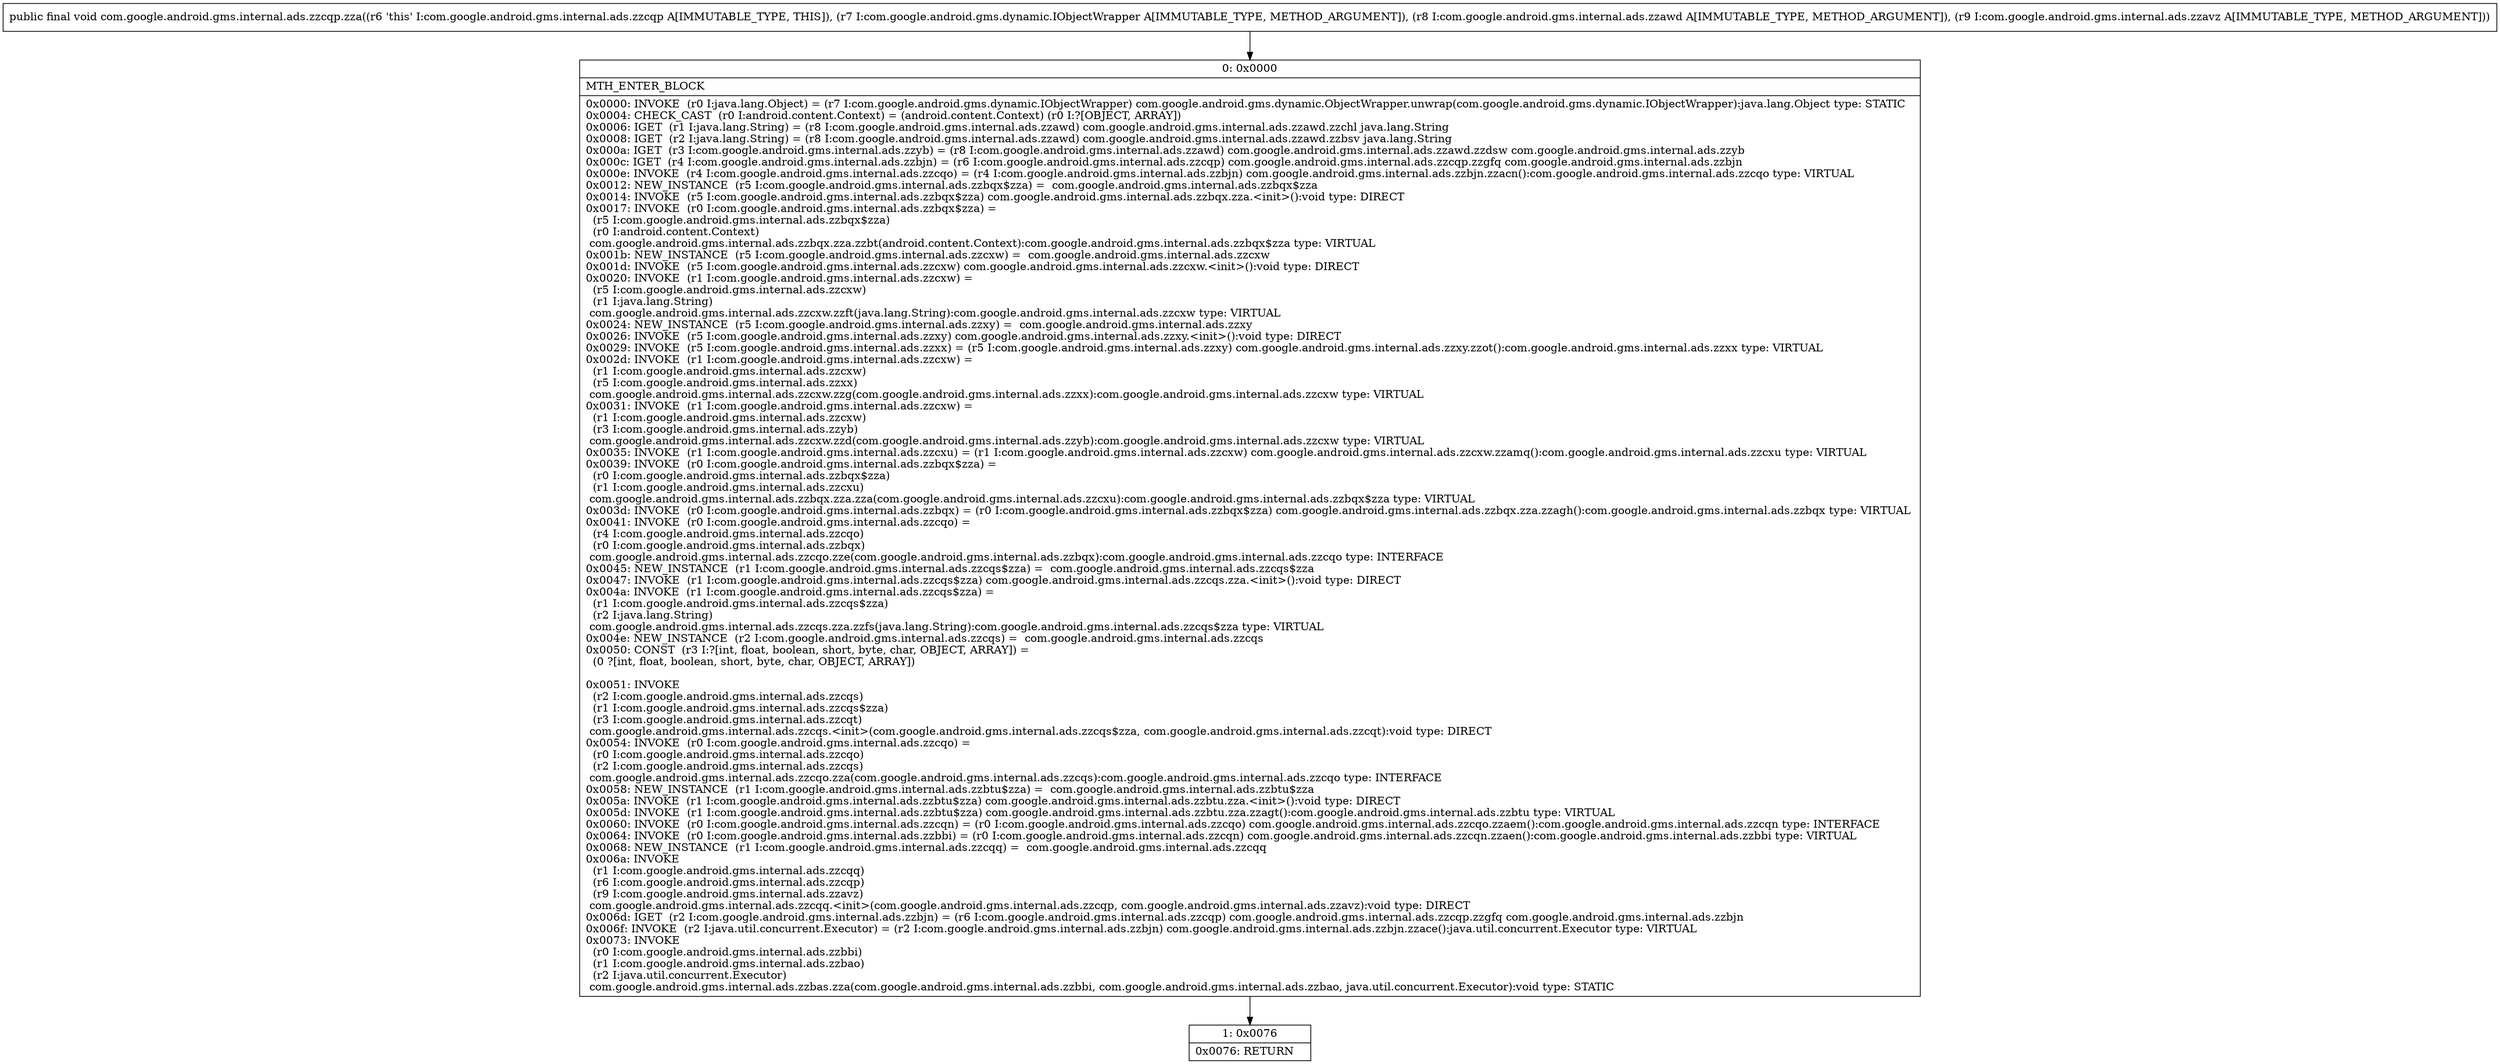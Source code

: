 digraph "CFG forcom.google.android.gms.internal.ads.zzcqp.zza(Lcom\/google\/android\/gms\/dynamic\/IObjectWrapper;Lcom\/google\/android\/gms\/internal\/ads\/zzawd;Lcom\/google\/android\/gms\/internal\/ads\/zzavz;)V" {
Node_0 [shape=record,label="{0\:\ 0x0000|MTH_ENTER_BLOCK\l|0x0000: INVOKE  (r0 I:java.lang.Object) = (r7 I:com.google.android.gms.dynamic.IObjectWrapper) com.google.android.gms.dynamic.ObjectWrapper.unwrap(com.google.android.gms.dynamic.IObjectWrapper):java.lang.Object type: STATIC \l0x0004: CHECK_CAST  (r0 I:android.content.Context) = (android.content.Context) (r0 I:?[OBJECT, ARRAY]) \l0x0006: IGET  (r1 I:java.lang.String) = (r8 I:com.google.android.gms.internal.ads.zzawd) com.google.android.gms.internal.ads.zzawd.zzchl java.lang.String \l0x0008: IGET  (r2 I:java.lang.String) = (r8 I:com.google.android.gms.internal.ads.zzawd) com.google.android.gms.internal.ads.zzawd.zzbsv java.lang.String \l0x000a: IGET  (r3 I:com.google.android.gms.internal.ads.zzyb) = (r8 I:com.google.android.gms.internal.ads.zzawd) com.google.android.gms.internal.ads.zzawd.zzdsw com.google.android.gms.internal.ads.zzyb \l0x000c: IGET  (r4 I:com.google.android.gms.internal.ads.zzbjn) = (r6 I:com.google.android.gms.internal.ads.zzcqp) com.google.android.gms.internal.ads.zzcqp.zzgfq com.google.android.gms.internal.ads.zzbjn \l0x000e: INVOKE  (r4 I:com.google.android.gms.internal.ads.zzcqo) = (r4 I:com.google.android.gms.internal.ads.zzbjn) com.google.android.gms.internal.ads.zzbjn.zzacn():com.google.android.gms.internal.ads.zzcqo type: VIRTUAL \l0x0012: NEW_INSTANCE  (r5 I:com.google.android.gms.internal.ads.zzbqx$zza) =  com.google.android.gms.internal.ads.zzbqx$zza \l0x0014: INVOKE  (r5 I:com.google.android.gms.internal.ads.zzbqx$zza) com.google.android.gms.internal.ads.zzbqx.zza.\<init\>():void type: DIRECT \l0x0017: INVOKE  (r0 I:com.google.android.gms.internal.ads.zzbqx$zza) = \l  (r5 I:com.google.android.gms.internal.ads.zzbqx$zza)\l  (r0 I:android.content.Context)\l com.google.android.gms.internal.ads.zzbqx.zza.zzbt(android.content.Context):com.google.android.gms.internal.ads.zzbqx$zza type: VIRTUAL \l0x001b: NEW_INSTANCE  (r5 I:com.google.android.gms.internal.ads.zzcxw) =  com.google.android.gms.internal.ads.zzcxw \l0x001d: INVOKE  (r5 I:com.google.android.gms.internal.ads.zzcxw) com.google.android.gms.internal.ads.zzcxw.\<init\>():void type: DIRECT \l0x0020: INVOKE  (r1 I:com.google.android.gms.internal.ads.zzcxw) = \l  (r5 I:com.google.android.gms.internal.ads.zzcxw)\l  (r1 I:java.lang.String)\l com.google.android.gms.internal.ads.zzcxw.zzft(java.lang.String):com.google.android.gms.internal.ads.zzcxw type: VIRTUAL \l0x0024: NEW_INSTANCE  (r5 I:com.google.android.gms.internal.ads.zzxy) =  com.google.android.gms.internal.ads.zzxy \l0x0026: INVOKE  (r5 I:com.google.android.gms.internal.ads.zzxy) com.google.android.gms.internal.ads.zzxy.\<init\>():void type: DIRECT \l0x0029: INVOKE  (r5 I:com.google.android.gms.internal.ads.zzxx) = (r5 I:com.google.android.gms.internal.ads.zzxy) com.google.android.gms.internal.ads.zzxy.zzot():com.google.android.gms.internal.ads.zzxx type: VIRTUAL \l0x002d: INVOKE  (r1 I:com.google.android.gms.internal.ads.zzcxw) = \l  (r1 I:com.google.android.gms.internal.ads.zzcxw)\l  (r5 I:com.google.android.gms.internal.ads.zzxx)\l com.google.android.gms.internal.ads.zzcxw.zzg(com.google.android.gms.internal.ads.zzxx):com.google.android.gms.internal.ads.zzcxw type: VIRTUAL \l0x0031: INVOKE  (r1 I:com.google.android.gms.internal.ads.zzcxw) = \l  (r1 I:com.google.android.gms.internal.ads.zzcxw)\l  (r3 I:com.google.android.gms.internal.ads.zzyb)\l com.google.android.gms.internal.ads.zzcxw.zzd(com.google.android.gms.internal.ads.zzyb):com.google.android.gms.internal.ads.zzcxw type: VIRTUAL \l0x0035: INVOKE  (r1 I:com.google.android.gms.internal.ads.zzcxu) = (r1 I:com.google.android.gms.internal.ads.zzcxw) com.google.android.gms.internal.ads.zzcxw.zzamq():com.google.android.gms.internal.ads.zzcxu type: VIRTUAL \l0x0039: INVOKE  (r0 I:com.google.android.gms.internal.ads.zzbqx$zza) = \l  (r0 I:com.google.android.gms.internal.ads.zzbqx$zza)\l  (r1 I:com.google.android.gms.internal.ads.zzcxu)\l com.google.android.gms.internal.ads.zzbqx.zza.zza(com.google.android.gms.internal.ads.zzcxu):com.google.android.gms.internal.ads.zzbqx$zza type: VIRTUAL \l0x003d: INVOKE  (r0 I:com.google.android.gms.internal.ads.zzbqx) = (r0 I:com.google.android.gms.internal.ads.zzbqx$zza) com.google.android.gms.internal.ads.zzbqx.zza.zzagh():com.google.android.gms.internal.ads.zzbqx type: VIRTUAL \l0x0041: INVOKE  (r0 I:com.google.android.gms.internal.ads.zzcqo) = \l  (r4 I:com.google.android.gms.internal.ads.zzcqo)\l  (r0 I:com.google.android.gms.internal.ads.zzbqx)\l com.google.android.gms.internal.ads.zzcqo.zze(com.google.android.gms.internal.ads.zzbqx):com.google.android.gms.internal.ads.zzcqo type: INTERFACE \l0x0045: NEW_INSTANCE  (r1 I:com.google.android.gms.internal.ads.zzcqs$zza) =  com.google.android.gms.internal.ads.zzcqs$zza \l0x0047: INVOKE  (r1 I:com.google.android.gms.internal.ads.zzcqs$zza) com.google.android.gms.internal.ads.zzcqs.zza.\<init\>():void type: DIRECT \l0x004a: INVOKE  (r1 I:com.google.android.gms.internal.ads.zzcqs$zza) = \l  (r1 I:com.google.android.gms.internal.ads.zzcqs$zza)\l  (r2 I:java.lang.String)\l com.google.android.gms.internal.ads.zzcqs.zza.zzfs(java.lang.String):com.google.android.gms.internal.ads.zzcqs$zza type: VIRTUAL \l0x004e: NEW_INSTANCE  (r2 I:com.google.android.gms.internal.ads.zzcqs) =  com.google.android.gms.internal.ads.zzcqs \l0x0050: CONST  (r3 I:?[int, float, boolean, short, byte, char, OBJECT, ARRAY]) = \l  (0 ?[int, float, boolean, short, byte, char, OBJECT, ARRAY])\l \l0x0051: INVOKE  \l  (r2 I:com.google.android.gms.internal.ads.zzcqs)\l  (r1 I:com.google.android.gms.internal.ads.zzcqs$zza)\l  (r3 I:com.google.android.gms.internal.ads.zzcqt)\l com.google.android.gms.internal.ads.zzcqs.\<init\>(com.google.android.gms.internal.ads.zzcqs$zza, com.google.android.gms.internal.ads.zzcqt):void type: DIRECT \l0x0054: INVOKE  (r0 I:com.google.android.gms.internal.ads.zzcqo) = \l  (r0 I:com.google.android.gms.internal.ads.zzcqo)\l  (r2 I:com.google.android.gms.internal.ads.zzcqs)\l com.google.android.gms.internal.ads.zzcqo.zza(com.google.android.gms.internal.ads.zzcqs):com.google.android.gms.internal.ads.zzcqo type: INTERFACE \l0x0058: NEW_INSTANCE  (r1 I:com.google.android.gms.internal.ads.zzbtu$zza) =  com.google.android.gms.internal.ads.zzbtu$zza \l0x005a: INVOKE  (r1 I:com.google.android.gms.internal.ads.zzbtu$zza) com.google.android.gms.internal.ads.zzbtu.zza.\<init\>():void type: DIRECT \l0x005d: INVOKE  (r1 I:com.google.android.gms.internal.ads.zzbtu$zza) com.google.android.gms.internal.ads.zzbtu.zza.zzagt():com.google.android.gms.internal.ads.zzbtu type: VIRTUAL \l0x0060: INVOKE  (r0 I:com.google.android.gms.internal.ads.zzcqn) = (r0 I:com.google.android.gms.internal.ads.zzcqo) com.google.android.gms.internal.ads.zzcqo.zzaem():com.google.android.gms.internal.ads.zzcqn type: INTERFACE \l0x0064: INVOKE  (r0 I:com.google.android.gms.internal.ads.zzbbi) = (r0 I:com.google.android.gms.internal.ads.zzcqn) com.google.android.gms.internal.ads.zzcqn.zzaen():com.google.android.gms.internal.ads.zzbbi type: VIRTUAL \l0x0068: NEW_INSTANCE  (r1 I:com.google.android.gms.internal.ads.zzcqq) =  com.google.android.gms.internal.ads.zzcqq \l0x006a: INVOKE  \l  (r1 I:com.google.android.gms.internal.ads.zzcqq)\l  (r6 I:com.google.android.gms.internal.ads.zzcqp)\l  (r9 I:com.google.android.gms.internal.ads.zzavz)\l com.google.android.gms.internal.ads.zzcqq.\<init\>(com.google.android.gms.internal.ads.zzcqp, com.google.android.gms.internal.ads.zzavz):void type: DIRECT \l0x006d: IGET  (r2 I:com.google.android.gms.internal.ads.zzbjn) = (r6 I:com.google.android.gms.internal.ads.zzcqp) com.google.android.gms.internal.ads.zzcqp.zzgfq com.google.android.gms.internal.ads.zzbjn \l0x006f: INVOKE  (r2 I:java.util.concurrent.Executor) = (r2 I:com.google.android.gms.internal.ads.zzbjn) com.google.android.gms.internal.ads.zzbjn.zzace():java.util.concurrent.Executor type: VIRTUAL \l0x0073: INVOKE  \l  (r0 I:com.google.android.gms.internal.ads.zzbbi)\l  (r1 I:com.google.android.gms.internal.ads.zzbao)\l  (r2 I:java.util.concurrent.Executor)\l com.google.android.gms.internal.ads.zzbas.zza(com.google.android.gms.internal.ads.zzbbi, com.google.android.gms.internal.ads.zzbao, java.util.concurrent.Executor):void type: STATIC \l}"];
Node_1 [shape=record,label="{1\:\ 0x0076|0x0076: RETURN   \l}"];
MethodNode[shape=record,label="{public final void com.google.android.gms.internal.ads.zzcqp.zza((r6 'this' I:com.google.android.gms.internal.ads.zzcqp A[IMMUTABLE_TYPE, THIS]), (r7 I:com.google.android.gms.dynamic.IObjectWrapper A[IMMUTABLE_TYPE, METHOD_ARGUMENT]), (r8 I:com.google.android.gms.internal.ads.zzawd A[IMMUTABLE_TYPE, METHOD_ARGUMENT]), (r9 I:com.google.android.gms.internal.ads.zzavz A[IMMUTABLE_TYPE, METHOD_ARGUMENT])) }"];
MethodNode -> Node_0;
Node_0 -> Node_1;
}

